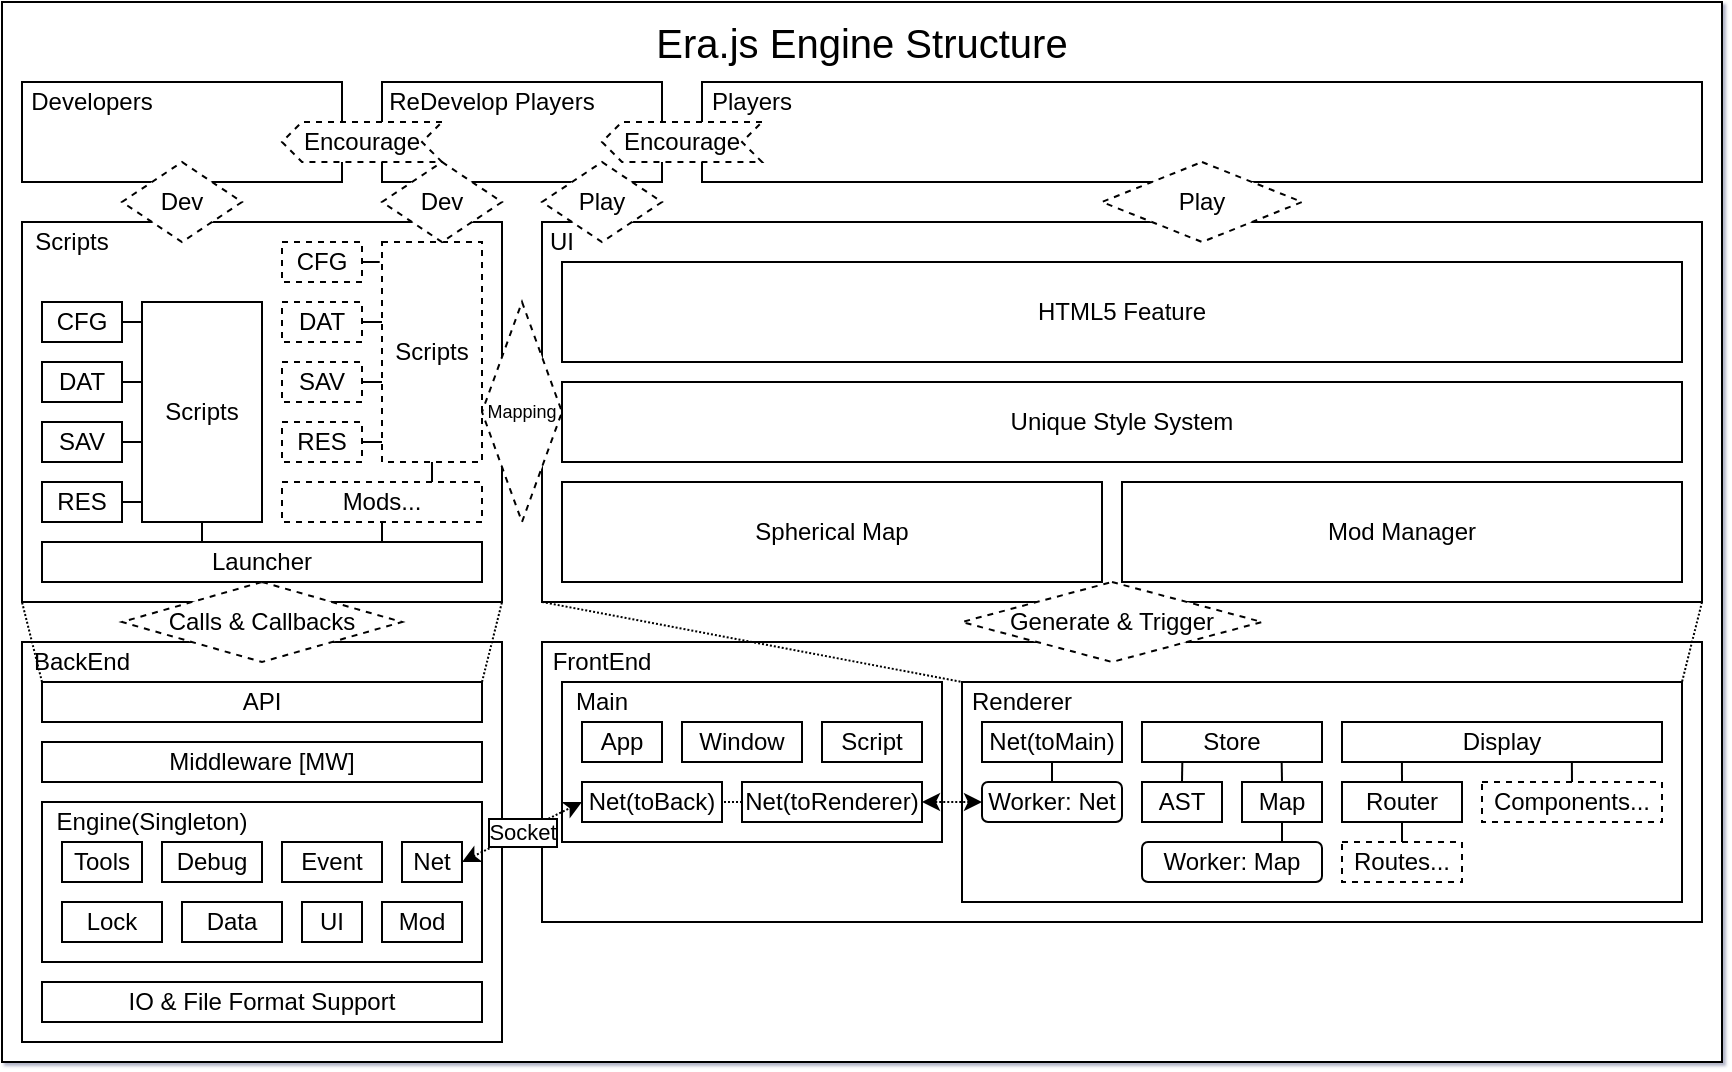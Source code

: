 <mxfile version="14.5.1" type="device"><diagram id="Lv4o8JIFeSi4RskoFzxi" name="第 1 页"><mxGraphModel dx="1466" dy="839" grid="1" gridSize="10" guides="1" tooltips="1" connect="1" arrows="1" fold="1" page="1" pageScale="1" pageWidth="1169" pageHeight="827" background="none" math="0" shadow="1"><root><mxCell id="0"/><mxCell id="1" parent="0"/><mxCell id="rHhseXq1hBOC66etvnoL-110" value="" style="rounded=0;whiteSpace=wrap;html=1;glass=0;sketch=0;fontSize=12;" vertex="1" parent="1"><mxGeometry x="10" y="10" width="860" height="530" as="geometry"/></mxCell><mxCell id="4x5Zpl9o64qa9uCSynLj-6" value="" style="rounded=0;whiteSpace=wrap;html=1;" parent="1" vertex="1"><mxGeometry x="280" y="330" width="580" height="140" as="geometry"/></mxCell><mxCell id="rHhseXq1hBOC66etvnoL-27" value="" style="rounded=0;whiteSpace=wrap;html=1;" vertex="1" parent="1"><mxGeometry x="490" y="350" width="360" height="110" as="geometry"/></mxCell><mxCell id="rHhseXq1hBOC66etvnoL-24" value="" style="rounded=0;whiteSpace=wrap;html=1;" vertex="1" parent="1"><mxGeometry x="290" y="350" width="190" height="80" as="geometry"/></mxCell><mxCell id="4x5Zpl9o64qa9uCSynLj-3" value="" style="rounded=0;whiteSpace=wrap;html=1;" parent="1" vertex="1"><mxGeometry x="20" y="330" width="240" height="200" as="geometry"/></mxCell><mxCell id="rHhseXq1hBOC66etvnoL-10" value="" style="rounded=0;whiteSpace=wrap;html=1;" vertex="1" parent="1"><mxGeometry x="30" y="410" width="220" height="80" as="geometry"/></mxCell><mxCell id="4x5Zpl9o64qa9uCSynLj-1" value="" style="rounded=0;whiteSpace=wrap;html=1;" parent="1" vertex="1"><mxGeometry x="20" y="50" width="160" height="50" as="geometry"/></mxCell><mxCell id="4x5Zpl9o64qa9uCSynLj-5" value="FrontEnd" style="text;html=1;strokeColor=none;fillColor=none;align=center;verticalAlign=middle;whiteSpace=wrap;rounded=0;" parent="1" vertex="1"><mxGeometry x="280" y="330" width="60" height="20" as="geometry"/></mxCell><mxCell id="4x5Zpl9o64qa9uCSynLj-8" value="Developers" style="text;html=1;strokeColor=none;fillColor=none;align=center;verticalAlign=middle;whiteSpace=wrap;rounded=0;" parent="1" vertex="1"><mxGeometry x="20" y="50" width="70" height="20" as="geometry"/></mxCell><mxCell id="4x5Zpl9o64qa9uCSynLj-9" value="" style="rounded=0;whiteSpace=wrap;html=1;" parent="1" vertex="1"><mxGeometry x="360" y="50" width="500" height="50" as="geometry"/></mxCell><mxCell id="4x5Zpl9o64qa9uCSynLj-10" value="Players" style="text;html=1;strokeColor=none;fillColor=none;align=center;verticalAlign=middle;whiteSpace=wrap;rounded=0;" parent="1" vertex="1"><mxGeometry x="360" y="50" width="50" height="20" as="geometry"/></mxCell><mxCell id="4x5Zpl9o64qa9uCSynLj-15" value="Net" style="rounded=0;whiteSpace=wrap;html=1;" parent="1" vertex="1"><mxGeometry x="210" y="430" width="30" height="20" as="geometry"/></mxCell><mxCell id="4x5Zpl9o64qa9uCSynLj-16" value="Net(toBack)" style="rounded=0;whiteSpace=wrap;html=1;" parent="1" vertex="1"><mxGeometry x="300" y="400" width="70" height="20" as="geometry"/></mxCell><mxCell id="4x5Zpl9o64qa9uCSynLj-17" value="Socket" style="endArrow=classic;startArrow=classic;html=1;exitX=1;exitY=0.5;exitDx=0;exitDy=0;entryX=0;entryY=0.5;entryDx=0;entryDy=0;dashed=1;dashPattern=1 1;sketch=0;labelBorderColor=#000000;" parent="1" source="4x5Zpl9o64qa9uCSynLj-15" target="4x5Zpl9o64qa9uCSynLj-16" edge="1"><mxGeometry width="50" height="50" relative="1" as="geometry"><mxPoint x="370" y="420" as="sourcePoint"/><mxPoint x="420" y="370" as="targetPoint"/></mxGeometry></mxCell><mxCell id="rHhseXq1hBOC66etvnoL-1" value="" style="rounded=0;whiteSpace=wrap;html=1;" vertex="1" parent="1"><mxGeometry x="200" y="50" width="140" height="50" as="geometry"/></mxCell><mxCell id="rHhseXq1hBOC66etvnoL-2" value="ReDevelop Players" style="text;html=1;strokeColor=none;fillColor=none;align=center;verticalAlign=middle;whiteSpace=wrap;rounded=0;" vertex="1" parent="1"><mxGeometry x="200" y="50" width="110" height="20" as="geometry"/></mxCell><mxCell id="rHhseXq1hBOC66etvnoL-3" value="" style="rounded=0;whiteSpace=wrap;html=1;" vertex="1" parent="1"><mxGeometry x="280" y="120" width="580" height="190" as="geometry"/></mxCell><mxCell id="rHhseXq1hBOC66etvnoL-4" value="" style="rounded=0;whiteSpace=wrap;html=1;" vertex="1" parent="1"><mxGeometry x="20" y="120" width="240" height="190" as="geometry"/></mxCell><mxCell id="rHhseXq1hBOC66etvnoL-5" value="Scripts" style="text;html=1;strokeColor=none;fillColor=none;align=center;verticalAlign=middle;whiteSpace=wrap;rounded=0;" vertex="1" parent="1"><mxGeometry x="20" y="120" width="50" height="20" as="geometry"/></mxCell><mxCell id="rHhseXq1hBOC66etvnoL-6" value="UI" style="text;html=1;strokeColor=none;fillColor=none;align=center;verticalAlign=middle;whiteSpace=wrap;rounded=0;" vertex="1" parent="1"><mxGeometry x="280" y="120" width="20" height="20" as="geometry"/></mxCell><mxCell id="rHhseXq1hBOC66etvnoL-12" value="Engine(Singleton)" style="text;html=1;strokeColor=none;fillColor=none;align=center;verticalAlign=middle;whiteSpace=wrap;rounded=0;" vertex="1" parent="1"><mxGeometry x="30" y="410" width="110" height="20" as="geometry"/></mxCell><mxCell id="rHhseXq1hBOC66etvnoL-13" value="Tools" style="rounded=0;whiteSpace=wrap;html=1;" vertex="1" parent="1"><mxGeometry x="40" y="430" width="40" height="20" as="geometry"/></mxCell><mxCell id="rHhseXq1hBOC66etvnoL-14" value="Debug" style="rounded=0;whiteSpace=wrap;html=1;" vertex="1" parent="1"><mxGeometry x="90" y="430" width="50" height="20" as="geometry"/></mxCell><mxCell id="rHhseXq1hBOC66etvnoL-15" value="Event" style="rounded=0;whiteSpace=wrap;html=1;" vertex="1" parent="1"><mxGeometry x="150" y="430" width="50" height="20" as="geometry"/></mxCell><mxCell id="rHhseXq1hBOC66etvnoL-17" value="Lock" style="rounded=0;whiteSpace=wrap;html=1;" vertex="1" parent="1"><mxGeometry x="40" y="460" width="50" height="20" as="geometry"/></mxCell><mxCell id="rHhseXq1hBOC66etvnoL-18" value="Data" style="rounded=0;whiteSpace=wrap;html=1;" vertex="1" parent="1"><mxGeometry x="100" y="460" width="50" height="20" as="geometry"/></mxCell><mxCell id="rHhseXq1hBOC66etvnoL-19" value="UI" style="rounded=0;whiteSpace=wrap;html=1;" vertex="1" parent="1"><mxGeometry x="160" y="460" width="30" height="20" as="geometry"/></mxCell><mxCell id="rHhseXq1hBOC66etvnoL-20" value="Mod" style="rounded=0;whiteSpace=wrap;html=1;" vertex="1" parent="1"><mxGeometry x="200" y="460" width="40" height="20" as="geometry"/></mxCell><mxCell id="rHhseXq1hBOC66etvnoL-22" value="Middleware [MW]" style="rounded=0;whiteSpace=wrap;html=1;" vertex="1" parent="1"><mxGeometry x="30" y="380" width="220" height="20" as="geometry"/></mxCell><mxCell id="rHhseXq1hBOC66etvnoL-23" value="API" style="rounded=0;whiteSpace=wrap;html=1;" vertex="1" parent="1"><mxGeometry x="30" y="350" width="220" height="20" as="geometry"/></mxCell><mxCell id="rHhseXq1hBOC66etvnoL-25" value="Renderer" style="text;html=1;strokeColor=none;fillColor=none;align=center;verticalAlign=middle;whiteSpace=wrap;rounded=0;" vertex="1" parent="1"><mxGeometry x="490" y="350" width="60" height="20" as="geometry"/></mxCell><mxCell id="rHhseXq1hBOC66etvnoL-28" value="Main" style="text;html=1;strokeColor=none;fillColor=none;align=center;verticalAlign=middle;whiteSpace=wrap;rounded=0;" vertex="1" parent="1"><mxGeometry x="290" y="350" width="40" height="20" as="geometry"/></mxCell><mxCell id="rHhseXq1hBOC66etvnoL-31" value="Net(toRenderer)" style="rounded=0;whiteSpace=wrap;html=1;" vertex="1" parent="1"><mxGeometry x="380" y="400" width="90" height="20" as="geometry"/></mxCell><mxCell id="rHhseXq1hBOC66etvnoL-50" style="edgeStyle=orthogonalEdgeStyle;rounded=0;orthogonalLoop=1;jettySize=auto;html=1;exitX=0.5;exitY=1;exitDx=0;exitDy=0;entryX=0.5;entryY=0;entryDx=0;entryDy=0;startArrow=none;startFill=0;endArrow=none;endFill=0;" edge="1" parent="1" source="rHhseXq1hBOC66etvnoL-32" target="rHhseXq1hBOC66etvnoL-43"><mxGeometry relative="1" as="geometry"/></mxCell><mxCell id="rHhseXq1hBOC66etvnoL-32" value="Net(toMain)" style="rounded=0;whiteSpace=wrap;html=1;" vertex="1" parent="1"><mxGeometry x="500" y="370" width="70" height="20" as="geometry"/></mxCell><mxCell id="rHhseXq1hBOC66etvnoL-33" value="IO &amp;amp; File Format Support" style="rounded=0;whiteSpace=wrap;html=1;" vertex="1" parent="1"><mxGeometry x="30" y="500" width="220" height="20" as="geometry"/></mxCell><mxCell id="rHhseXq1hBOC66etvnoL-34" value="App" style="rounded=0;whiteSpace=wrap;html=1;" vertex="1" parent="1"><mxGeometry x="300" y="370" width="40" height="20" as="geometry"/></mxCell><mxCell id="rHhseXq1hBOC66etvnoL-36" value="Window" style="rounded=0;whiteSpace=wrap;html=1;" vertex="1" parent="1"><mxGeometry x="350" y="370" width="60" height="20" as="geometry"/></mxCell><mxCell id="rHhseXq1hBOC66etvnoL-37" value="Script" style="rounded=0;whiteSpace=wrap;html=1;" vertex="1" parent="1"><mxGeometry x="420" y="370" width="50" height="20" as="geometry"/></mxCell><mxCell id="rHhseXq1hBOC66etvnoL-38" value="" style="endArrow=none;startArrow=none;html=1;exitX=0;exitY=0.5;exitDx=0;exitDy=0;entryX=1;entryY=0.5;entryDx=0;entryDy=0;dashed=1;startFill=0;endFill=0;dashPattern=1 1;" edge="1" parent="1" source="rHhseXq1hBOC66etvnoL-31" target="4x5Zpl9o64qa9uCSynLj-16"><mxGeometry width="50" height="50" relative="1" as="geometry"><mxPoint x="330" y="410" as="sourcePoint"/><mxPoint x="380" y="360" as="targetPoint"/></mxGeometry></mxCell><mxCell id="rHhseXq1hBOC66etvnoL-40" value="Display" style="rounded=0;whiteSpace=wrap;html=1;" vertex="1" parent="1"><mxGeometry x="680" y="370" width="160" height="20" as="geometry"/></mxCell><mxCell id="rHhseXq1hBOC66etvnoL-41" value="Store" style="rounded=0;whiteSpace=wrap;html=1;labelPosition=center;verticalLabelPosition=middle;align=center;verticalAlign=middle;" vertex="1" parent="1"><mxGeometry x="580" y="370" width="90" height="20" as="geometry"/></mxCell><mxCell id="rHhseXq1hBOC66etvnoL-42" value="Worker: Map" style="rounded=1;whiteSpace=wrap;html=1;" vertex="1" parent="1"><mxGeometry x="580" y="430" width="90" height="20" as="geometry"/></mxCell><mxCell id="rHhseXq1hBOC66etvnoL-43" value="Worker: Net" style="rounded=1;whiteSpace=wrap;html=1;" vertex="1" parent="1"><mxGeometry x="500" y="400" width="70" height="20" as="geometry"/></mxCell><mxCell id="rHhseXq1hBOC66etvnoL-52" style="edgeStyle=orthogonalEdgeStyle;rounded=0;orthogonalLoop=1;jettySize=auto;html=1;exitX=0.5;exitY=0;exitDx=0;exitDy=0;entryX=0.306;entryY=0.364;entryDx=0;entryDy=0;entryPerimeter=0;startArrow=none;startFill=0;endArrow=none;endFill=0;" edge="1" parent="1" source="rHhseXq1hBOC66etvnoL-44" target="rHhseXq1hBOC66etvnoL-27"><mxGeometry relative="1" as="geometry"/></mxCell><mxCell id="rHhseXq1hBOC66etvnoL-44" value="AST" style="rounded=0;whiteSpace=wrap;html=1;" vertex="1" parent="1"><mxGeometry x="580" y="400" width="40" height="20" as="geometry"/></mxCell><mxCell id="rHhseXq1hBOC66etvnoL-49" style="edgeStyle=orthogonalEdgeStyle;rounded=0;orthogonalLoop=1;jettySize=auto;html=1;exitX=0.5;exitY=1;exitDx=0;exitDy=0;startArrow=none;startFill=0;endArrow=none;endFill=0;" edge="1" parent="1" source="rHhseXq1hBOC66etvnoL-45"><mxGeometry relative="1" as="geometry"><mxPoint x="650" y="430" as="targetPoint"/></mxGeometry></mxCell><mxCell id="rHhseXq1hBOC66etvnoL-53" style="edgeStyle=orthogonalEdgeStyle;rounded=0;orthogonalLoop=1;jettySize=auto;html=1;exitX=0.5;exitY=0;exitDx=0;exitDy=0;entryX=0.444;entryY=0.364;entryDx=0;entryDy=0;entryPerimeter=0;startArrow=none;startFill=0;endArrow=none;endFill=0;" edge="1" parent="1" source="rHhseXq1hBOC66etvnoL-45" target="rHhseXq1hBOC66etvnoL-27"><mxGeometry relative="1" as="geometry"/></mxCell><mxCell id="rHhseXq1hBOC66etvnoL-45" value="Map" style="rounded=0;whiteSpace=wrap;html=1;" vertex="1" parent="1"><mxGeometry x="630" y="400" width="40" height="20" as="geometry"/></mxCell><mxCell id="rHhseXq1hBOC66etvnoL-55" style="edgeStyle=orthogonalEdgeStyle;rounded=0;orthogonalLoop=1;jettySize=auto;html=1;exitX=0.5;exitY=0;exitDx=0;exitDy=0;entryX=0.847;entryY=0.364;entryDx=0;entryDy=0;entryPerimeter=0;startArrow=none;startFill=0;endArrow=none;endFill=0;" edge="1" parent="1" source="rHhseXq1hBOC66etvnoL-46" target="rHhseXq1hBOC66etvnoL-27"><mxGeometry relative="1" as="geometry"/></mxCell><mxCell id="rHhseXq1hBOC66etvnoL-46" value="Components..." style="rounded=0;whiteSpace=wrap;html=1;sketch=0;dashed=1;" vertex="1" parent="1"><mxGeometry x="750" y="400" width="90" height="20" as="geometry"/></mxCell><mxCell id="rHhseXq1hBOC66etvnoL-54" style="edgeStyle=orthogonalEdgeStyle;rounded=0;orthogonalLoop=1;jettySize=auto;html=1;exitX=0.5;exitY=0;exitDx=0;exitDy=0;entryX=0.611;entryY=0.364;entryDx=0;entryDy=0;entryPerimeter=0;startArrow=none;startFill=0;endArrow=none;endFill=0;" edge="1" parent="1" source="rHhseXq1hBOC66etvnoL-47" target="rHhseXq1hBOC66etvnoL-27"><mxGeometry relative="1" as="geometry"/></mxCell><mxCell id="rHhseXq1hBOC66etvnoL-56" style="edgeStyle=orthogonalEdgeStyle;rounded=0;orthogonalLoop=1;jettySize=auto;html=1;exitX=0.5;exitY=1;exitDx=0;exitDy=0;entryX=0.5;entryY=0;entryDx=0;entryDy=0;startArrow=none;startFill=0;endArrow=none;endFill=0;" edge="1" parent="1" source="rHhseXq1hBOC66etvnoL-47" target="rHhseXq1hBOC66etvnoL-48"><mxGeometry relative="1" as="geometry"/></mxCell><mxCell id="rHhseXq1hBOC66etvnoL-47" value="Router" style="rounded=0;whiteSpace=wrap;html=1;" vertex="1" parent="1"><mxGeometry x="680" y="400" width="60" height="20" as="geometry"/></mxCell><mxCell id="rHhseXq1hBOC66etvnoL-48" value="Routes..." style="rounded=0;whiteSpace=wrap;html=1;sketch=0;dashed=1;" vertex="1" parent="1"><mxGeometry x="680" y="430" width="60" height="20" as="geometry"/></mxCell><mxCell id="rHhseXq1hBOC66etvnoL-51" value="" style="endArrow=classic;startArrow=classic;html=1;dashed=1;dashPattern=1 1;entryX=1;entryY=0.5;entryDx=0;entryDy=0;exitX=0;exitY=0.5;exitDx=0;exitDy=0;" edge="1" parent="1" source="rHhseXq1hBOC66etvnoL-43" target="rHhseXq1hBOC66etvnoL-31"><mxGeometry width="50" height="50" relative="1" as="geometry"><mxPoint x="510" y="600" as="sourcePoint"/><mxPoint x="560" y="550" as="targetPoint"/></mxGeometry></mxCell><mxCell id="rHhseXq1hBOC66etvnoL-57" value="" style="endArrow=none;dashed=1;html=1;dashPattern=1 1;strokeWidth=1;entryX=0;entryY=0;entryDx=0;entryDy=0;exitX=0;exitY=1;exitDx=0;exitDy=0;" edge="1" parent="1" source="rHhseXq1hBOC66etvnoL-3" target="rHhseXq1hBOC66etvnoL-27"><mxGeometry width="50" height="50" relative="1" as="geometry"><mxPoint x="380" y="310" as="sourcePoint"/><mxPoint x="430" y="260" as="targetPoint"/></mxGeometry></mxCell><mxCell id="rHhseXq1hBOC66etvnoL-58" value="" style="endArrow=none;dashed=1;html=1;dashPattern=1 1;strokeWidth=1;entryX=1;entryY=0;entryDx=0;entryDy=0;exitX=1;exitY=1;exitDx=0;exitDy=0;" edge="1" parent="1" source="rHhseXq1hBOC66etvnoL-3" target="rHhseXq1hBOC66etvnoL-27"><mxGeometry width="50" height="50" relative="1" as="geometry"><mxPoint x="910" y="340" as="sourcePoint"/><mxPoint x="500.0" y="360" as="targetPoint"/></mxGeometry></mxCell><mxCell id="rHhseXq1hBOC66etvnoL-59" value="" style="endArrow=none;dashed=1;html=1;strokeWidth=1;exitX=0;exitY=0;exitDx=0;exitDy=0;entryX=0;entryY=1;entryDx=0;entryDy=0;dashPattern=1 1;" edge="1" parent="1" source="rHhseXq1hBOC66etvnoL-23" target="rHhseXq1hBOC66etvnoL-4"><mxGeometry width="50" height="50" relative="1" as="geometry"><mxPoint x="380" y="310" as="sourcePoint"/><mxPoint x="430" y="260" as="targetPoint"/></mxGeometry></mxCell><mxCell id="rHhseXq1hBOC66etvnoL-60" value="" style="endArrow=none;dashed=1;html=1;dashPattern=1 1;strokeWidth=1;exitX=1;exitY=0;exitDx=0;exitDy=0;entryX=1;entryY=1;entryDx=0;entryDy=0;" edge="1" parent="1" source="rHhseXq1hBOC66etvnoL-23" target="rHhseXq1hBOC66etvnoL-4"><mxGeometry width="50" height="50" relative="1" as="geometry"><mxPoint x="40.0" y="360" as="sourcePoint"/><mxPoint x="30" y="320" as="targetPoint"/></mxGeometry></mxCell><mxCell id="rHhseXq1hBOC66etvnoL-61" value="Launcher" style="rounded=0;whiteSpace=wrap;html=1;" vertex="1" parent="1"><mxGeometry x="30" y="280" width="220" height="20" as="geometry"/></mxCell><mxCell id="rHhseXq1hBOC66etvnoL-76" style="edgeStyle=orthogonalEdgeStyle;rounded=0;orthogonalLoop=1;jettySize=auto;html=1;exitX=1;exitY=0.5;exitDx=0;exitDy=0;entryX=0.25;entryY=0.579;entryDx=0;entryDy=0;entryPerimeter=0;startArrow=none;startFill=0;endArrow=none;endFill=0;" edge="1" parent="1" source="rHhseXq1hBOC66etvnoL-62" target="rHhseXq1hBOC66etvnoL-4"><mxGeometry relative="1" as="geometry"/></mxCell><mxCell id="rHhseXq1hBOC66etvnoL-62" value="SAV" style="rounded=0;whiteSpace=wrap;html=1;" vertex="1" parent="1"><mxGeometry x="30" y="220" width="40" height="20" as="geometry"/></mxCell><mxCell id="rHhseXq1hBOC66etvnoL-77" style="edgeStyle=orthogonalEdgeStyle;rounded=0;orthogonalLoop=1;jettySize=auto;html=1;exitX=1;exitY=0.5;exitDx=0;exitDy=0;entryX=0.25;entryY=0.737;entryDx=0;entryDy=0;entryPerimeter=0;startArrow=none;startFill=0;endArrow=none;endFill=0;" edge="1" parent="1" source="rHhseXq1hBOC66etvnoL-63" target="rHhseXq1hBOC66etvnoL-4"><mxGeometry relative="1" as="geometry"/></mxCell><mxCell id="rHhseXq1hBOC66etvnoL-63" value="RES" style="rounded=0;whiteSpace=wrap;html=1;" vertex="1" parent="1"><mxGeometry x="30" y="250" width="40" height="20" as="geometry"/></mxCell><mxCell id="rHhseXq1hBOC66etvnoL-74" style="edgeStyle=orthogonalEdgeStyle;rounded=0;orthogonalLoop=1;jettySize=auto;html=1;exitX=1;exitY=0.5;exitDx=0;exitDy=0;entryX=0.25;entryY=0.263;entryDx=0;entryDy=0;entryPerimeter=0;startArrow=none;startFill=0;endArrow=none;endFill=0;" edge="1" parent="1" source="rHhseXq1hBOC66etvnoL-64" target="rHhseXq1hBOC66etvnoL-4"><mxGeometry relative="1" as="geometry"/></mxCell><mxCell id="rHhseXq1hBOC66etvnoL-64" value="CFG" style="rounded=0;whiteSpace=wrap;html=1;" vertex="1" parent="1"><mxGeometry x="30" y="160" width="40" height="20" as="geometry"/></mxCell><mxCell id="rHhseXq1hBOC66etvnoL-75" style="edgeStyle=orthogonalEdgeStyle;rounded=0;orthogonalLoop=1;jettySize=auto;html=1;exitX=1;exitY=0.5;exitDx=0;exitDy=0;entryX=0.25;entryY=0.421;entryDx=0;entryDy=0;entryPerimeter=0;startArrow=none;startFill=0;endArrow=none;endFill=0;" edge="1" parent="1" source="rHhseXq1hBOC66etvnoL-65" target="rHhseXq1hBOC66etvnoL-4"><mxGeometry relative="1" as="geometry"/></mxCell><mxCell id="rHhseXq1hBOC66etvnoL-65" value="DAT" style="rounded=0;whiteSpace=wrap;html=1;" vertex="1" parent="1"><mxGeometry x="30" y="190" width="40" height="20" as="geometry"/></mxCell><mxCell id="rHhseXq1hBOC66etvnoL-91" style="edgeStyle=orthogonalEdgeStyle;rounded=0;orthogonalLoop=1;jettySize=auto;html=1;exitX=0.5;exitY=1;exitDx=0;exitDy=0;entryX=0.375;entryY=0.842;entryDx=0;entryDy=0;entryPerimeter=0;startArrow=none;startFill=0;endArrow=none;endFill=0;" edge="1" parent="1" source="rHhseXq1hBOC66etvnoL-66" target="rHhseXq1hBOC66etvnoL-4"><mxGeometry relative="1" as="geometry"/></mxCell><mxCell id="rHhseXq1hBOC66etvnoL-66" value="Scripts" style="rounded=0;whiteSpace=wrap;html=1;" vertex="1" parent="1"><mxGeometry x="80" y="160" width="60" height="110" as="geometry"/></mxCell><mxCell id="rHhseXq1hBOC66etvnoL-92" style="edgeStyle=orthogonalEdgeStyle;rounded=0;orthogonalLoop=1;jettySize=auto;html=1;exitX=0.5;exitY=1;exitDx=0;exitDy=0;entryX=0.75;entryY=0.842;entryDx=0;entryDy=0;entryPerimeter=0;startArrow=none;startFill=0;endArrow=none;endFill=0;" edge="1" parent="1" source="rHhseXq1hBOC66etvnoL-67" target="rHhseXq1hBOC66etvnoL-4"><mxGeometry relative="1" as="geometry"/></mxCell><mxCell id="rHhseXq1hBOC66etvnoL-67" value="Mods..." style="rounded=0;whiteSpace=wrap;html=1;dashed=1;" vertex="1" parent="1"><mxGeometry x="150" y="250" width="100" height="20" as="geometry"/></mxCell><mxCell id="rHhseXq1hBOC66etvnoL-80" style="edgeStyle=orthogonalEdgeStyle;rounded=0;orthogonalLoop=1;jettySize=auto;html=1;exitX=1;exitY=0.5;exitDx=0;exitDy=0;entryX=-0.001;entryY=0.632;entryDx=0;entryDy=0;entryPerimeter=0;startArrow=none;startFill=0;endArrow=none;endFill=0;" edge="1" parent="1" source="rHhseXq1hBOC66etvnoL-68" target="rHhseXq1hBOC66etvnoL-72"><mxGeometry relative="1" as="geometry"/></mxCell><mxCell id="rHhseXq1hBOC66etvnoL-68" value="SAV" style="rounded=0;whiteSpace=wrap;html=1;dashed=1;" vertex="1" parent="1"><mxGeometry x="150" y="190" width="40" height="20" as="geometry"/></mxCell><mxCell id="rHhseXq1hBOC66etvnoL-81" style="edgeStyle=orthogonalEdgeStyle;rounded=0;orthogonalLoop=1;jettySize=auto;html=1;exitX=1;exitY=0.5;exitDx=0;exitDy=0;entryX=0.016;entryY=0.91;entryDx=0;entryDy=0;entryPerimeter=0;startArrow=none;startFill=0;endArrow=none;endFill=0;" edge="1" parent="1" source="rHhseXq1hBOC66etvnoL-69" target="rHhseXq1hBOC66etvnoL-72"><mxGeometry relative="1" as="geometry"/></mxCell><mxCell id="rHhseXq1hBOC66etvnoL-69" value="RES" style="rounded=0;whiteSpace=wrap;html=1;dashed=1;" vertex="1" parent="1"><mxGeometry x="150" y="220" width="40" height="20" as="geometry"/></mxCell><mxCell id="rHhseXq1hBOC66etvnoL-78" style="edgeStyle=orthogonalEdgeStyle;rounded=0;orthogonalLoop=1;jettySize=auto;html=1;exitX=1;exitY=0.5;exitDx=0;exitDy=0;entryX=-0.023;entryY=0.091;entryDx=0;entryDy=0;entryPerimeter=0;startArrow=none;startFill=0;endArrow=none;endFill=0;" edge="1" parent="1" source="rHhseXq1hBOC66etvnoL-70" target="rHhseXq1hBOC66etvnoL-72"><mxGeometry relative="1" as="geometry"/></mxCell><mxCell id="rHhseXq1hBOC66etvnoL-70" value="CFG" style="rounded=0;whiteSpace=wrap;html=1;dashed=1;" vertex="1" parent="1"><mxGeometry x="150" y="130" width="40" height="20" as="geometry"/></mxCell><mxCell id="rHhseXq1hBOC66etvnoL-79" style="edgeStyle=orthogonalEdgeStyle;rounded=0;orthogonalLoop=1;jettySize=auto;html=1;exitX=1;exitY=0.5;exitDx=0;exitDy=0;entryX=0.027;entryY=0.362;entryDx=0;entryDy=0;entryPerimeter=0;startArrow=none;startFill=0;endArrow=none;endFill=0;" edge="1" parent="1" source="rHhseXq1hBOC66etvnoL-71" target="rHhseXq1hBOC66etvnoL-72"><mxGeometry relative="1" as="geometry"/></mxCell><mxCell id="rHhseXq1hBOC66etvnoL-71" value="DAT" style="rounded=0;whiteSpace=wrap;html=1;dashed=1;" vertex="1" parent="1"><mxGeometry x="150" y="160" width="40" height="20" as="geometry"/></mxCell><mxCell id="rHhseXq1hBOC66etvnoL-90" style="edgeStyle=orthogonalEdgeStyle;rounded=0;orthogonalLoop=1;jettySize=auto;html=1;exitX=0.5;exitY=1;exitDx=0;exitDy=0;startArrow=none;startFill=0;endArrow=none;endFill=0;" edge="1" parent="1" source="rHhseXq1hBOC66etvnoL-72"><mxGeometry relative="1" as="geometry"><mxPoint x="225" y="250" as="targetPoint"/></mxGeometry></mxCell><mxCell id="rHhseXq1hBOC66etvnoL-72" value="Scripts" style="rounded=0;whiteSpace=wrap;html=1;dashed=1;" vertex="1" parent="1"><mxGeometry x="200" y="130" width="50" height="110" as="geometry"/></mxCell><mxCell id="rHhseXq1hBOC66etvnoL-93" value="Calls &amp;amp; Callbacks" style="rhombus;whiteSpace=wrap;html=1;rounded=0;glass=1;dashed=1;sketch=0;" vertex="1" parent="1"><mxGeometry x="70" y="300" width="140" height="40" as="geometry"/></mxCell><mxCell id="rHhseXq1hBOC66etvnoL-94" value="&lt;font style=&quot;font-size: 9px;&quot;&gt;Mapping&lt;/font&gt;" style="rhombus;whiteSpace=wrap;html=1;rounded=0;glass=1;dashed=1;sketch=0;spacingLeft=10;spacingRight=10;fontSize=9;" vertex="1" parent="1"><mxGeometry x="250" y="160" width="40" height="110" as="geometry"/></mxCell><mxCell id="rHhseXq1hBOC66etvnoL-96" value="Generate &amp;amp; Trigger" style="rhombus;whiteSpace=wrap;html=1;rounded=0;glass=1;dashed=1;sketch=0;" vertex="1" parent="1"><mxGeometry x="490" y="300" width="150" height="40" as="geometry"/></mxCell><mxCell id="rHhseXq1hBOC66etvnoL-99" value="Play" style="rhombus;whiteSpace=wrap;html=1;rounded=0;glass=1;dashed=1;sketch=0;" vertex="1" parent="1"><mxGeometry x="280" y="90" width="60" height="40" as="geometry"/></mxCell><mxCell id="rHhseXq1hBOC66etvnoL-100" value="Play" style="rhombus;whiteSpace=wrap;html=1;rounded=0;glass=1;dashed=1;sketch=0;" vertex="1" parent="1"><mxGeometry x="560" y="90" width="100" height="40" as="geometry"/></mxCell><mxCell id="rHhseXq1hBOC66etvnoL-101" value="Dev" style="rhombus;whiteSpace=wrap;html=1;rounded=0;glass=1;dashed=1;sketch=0;" vertex="1" parent="1"><mxGeometry x="200" y="90" width="60" height="40" as="geometry"/></mxCell><mxCell id="rHhseXq1hBOC66etvnoL-102" value="Dev" style="rhombus;whiteSpace=wrap;html=1;rounded=0;glass=1;dashed=1;sketch=0;" vertex="1" parent="1"><mxGeometry x="70" y="90" width="60" height="40" as="geometry"/></mxCell><mxCell id="rHhseXq1hBOC66etvnoL-104" value="&lt;font style=&quot;font-size: 12px;&quot;&gt;Encourage&lt;/font&gt;" style="shape=step;perimeter=stepPerimeter;whiteSpace=wrap;html=1;fixedSize=1;rounded=0;glass=1;dashed=1;sketch=0;fontSize=12;flipH=1;size=10;" vertex="1" parent="1"><mxGeometry x="150" y="70" width="80" height="20" as="geometry"/></mxCell><mxCell id="rHhseXq1hBOC66etvnoL-105" value="&lt;font style=&quot;font-size: 12px;&quot;&gt;Encourage&lt;/font&gt;" style="shape=step;perimeter=stepPerimeter;whiteSpace=wrap;html=1;fixedSize=1;rounded=0;glass=1;dashed=1;sketch=0;fontSize=12;flipH=1;size=10;" vertex="1" parent="1"><mxGeometry x="310" y="70" width="80" height="20" as="geometry"/></mxCell><mxCell id="rHhseXq1hBOC66etvnoL-106" value="HTML5 Feature" style="rounded=0;whiteSpace=wrap;html=1;labelPosition=center;verticalLabelPosition=middle;align=center;verticalAlign=middle;" vertex="1" parent="1"><mxGeometry x="290" y="140" width="560" height="50" as="geometry"/></mxCell><mxCell id="rHhseXq1hBOC66etvnoL-107" value="Unique Style System" style="rounded=0;whiteSpace=wrap;html=1;labelPosition=center;verticalLabelPosition=middle;align=center;verticalAlign=middle;" vertex="1" parent="1"><mxGeometry x="290" y="200" width="560" height="40" as="geometry"/></mxCell><mxCell id="rHhseXq1hBOC66etvnoL-108" value="Spherical Map" style="rounded=0;whiteSpace=wrap;html=1;labelPosition=center;verticalLabelPosition=middle;align=center;verticalAlign=middle;" vertex="1" parent="1"><mxGeometry x="290" y="250" width="270" height="50" as="geometry"/></mxCell><mxCell id="rHhseXq1hBOC66etvnoL-109" value="Mod Manager" style="rounded=0;whiteSpace=wrap;html=1;labelPosition=center;verticalLabelPosition=middle;align=center;verticalAlign=middle;" vertex="1" parent="1"><mxGeometry x="570" y="250" width="280" height="50" as="geometry"/></mxCell><mxCell id="rHhseXq1hBOC66etvnoL-111" value="Era.js Engine Structure" style="text;html=1;strokeColor=none;fillColor=none;align=center;verticalAlign=middle;whiteSpace=wrap;rounded=0;glass=0;sketch=0;fontSize=20;fontStyle=0" vertex="1" parent="1"><mxGeometry x="20" y="20" width="840" height="20" as="geometry"/></mxCell><mxCell id="4x5Zpl9o64qa9uCSynLj-4" value="BackEnd" style="text;html=1;strokeColor=none;fillColor=none;align=center;verticalAlign=middle;whiteSpace=wrap;rounded=0;" parent="1" vertex="1"><mxGeometry x="20" y="330" width="60" height="20" as="geometry"/></mxCell></root></mxGraphModel></diagram></mxfile>